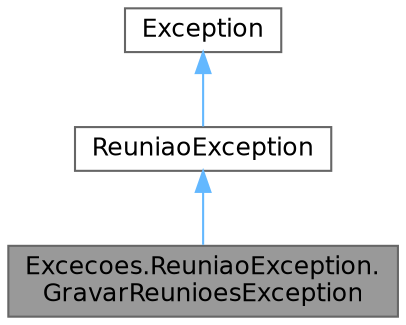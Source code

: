 digraph "Excecoes.ReuniaoException.GravarReunioesException"
{
 // LATEX_PDF_SIZE
  bgcolor="transparent";
  edge [fontname=Helvetica,fontsize=12,labelfontname=Helvetica,labelfontsize=10];
  node [fontname=Helvetica,fontsize=12,shape=box,height=0.2,width=0.4];
  Node1 [id="Node000001",label="Excecoes.ReuniaoException.\lGravarReunioesException",height=0.2,width=0.4,color="gray40", fillcolor="grey60", style="filled", fontcolor="black",tooltip="Exceção lançada ao ocorrer um erro durante a gravação de reuniões."];
  Node2 -> Node1 [id="edge1_Node000001_Node000002",dir="back",color="steelblue1",style="solid",tooltip=" "];
  Node2 [id="Node000002",label="ReuniaoException",height=0.2,width=0.4,color="gray40", fillcolor="white", style="filled",URL="$class_excecoes_1_1_reuniao_exception.html",tooltip="Exceção base para o domínio de Reunião."];
  Node3 -> Node2 [id="edge2_Node000002_Node000003",dir="back",color="steelblue1",style="solid",tooltip=" "];
  Node3 [id="Node000003",label="Exception",height=0.2,width=0.4,color="gray40", fillcolor="white", style="filled",tooltip=" "];
}
